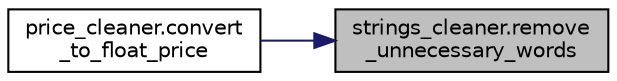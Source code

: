 digraph "strings_cleaner.remove_unnecessary_words"
{
 // LATEX_PDF_SIZE
  edge [fontname="Helvetica",fontsize="10",labelfontname="Helvetica",labelfontsize="10"];
  node [fontname="Helvetica",fontsize="10",shape=record];
  rankdir="RL";
  Node1 [label="strings_cleaner.remove\l_unnecessary_words",height=0.2,width=0.4,color="black", fillcolor="grey75", style="filled", fontcolor="black",tooltip=" "];
  Node1 -> Node2 [dir="back",color="midnightblue",fontsize="10",style="solid",fontname="Helvetica"];
  Node2 [label="price_cleaner.convert\l_to_float_price",height=0.2,width=0.4,color="black", fillcolor="white", style="filled",URL="$d9/d48/namespaceprice__cleaner_a2b93392caa195b20efc1eba71ee5e4b7.html#a2b93392caa195b20efc1eba71ee5e4b7",tooltip=" "];
}
